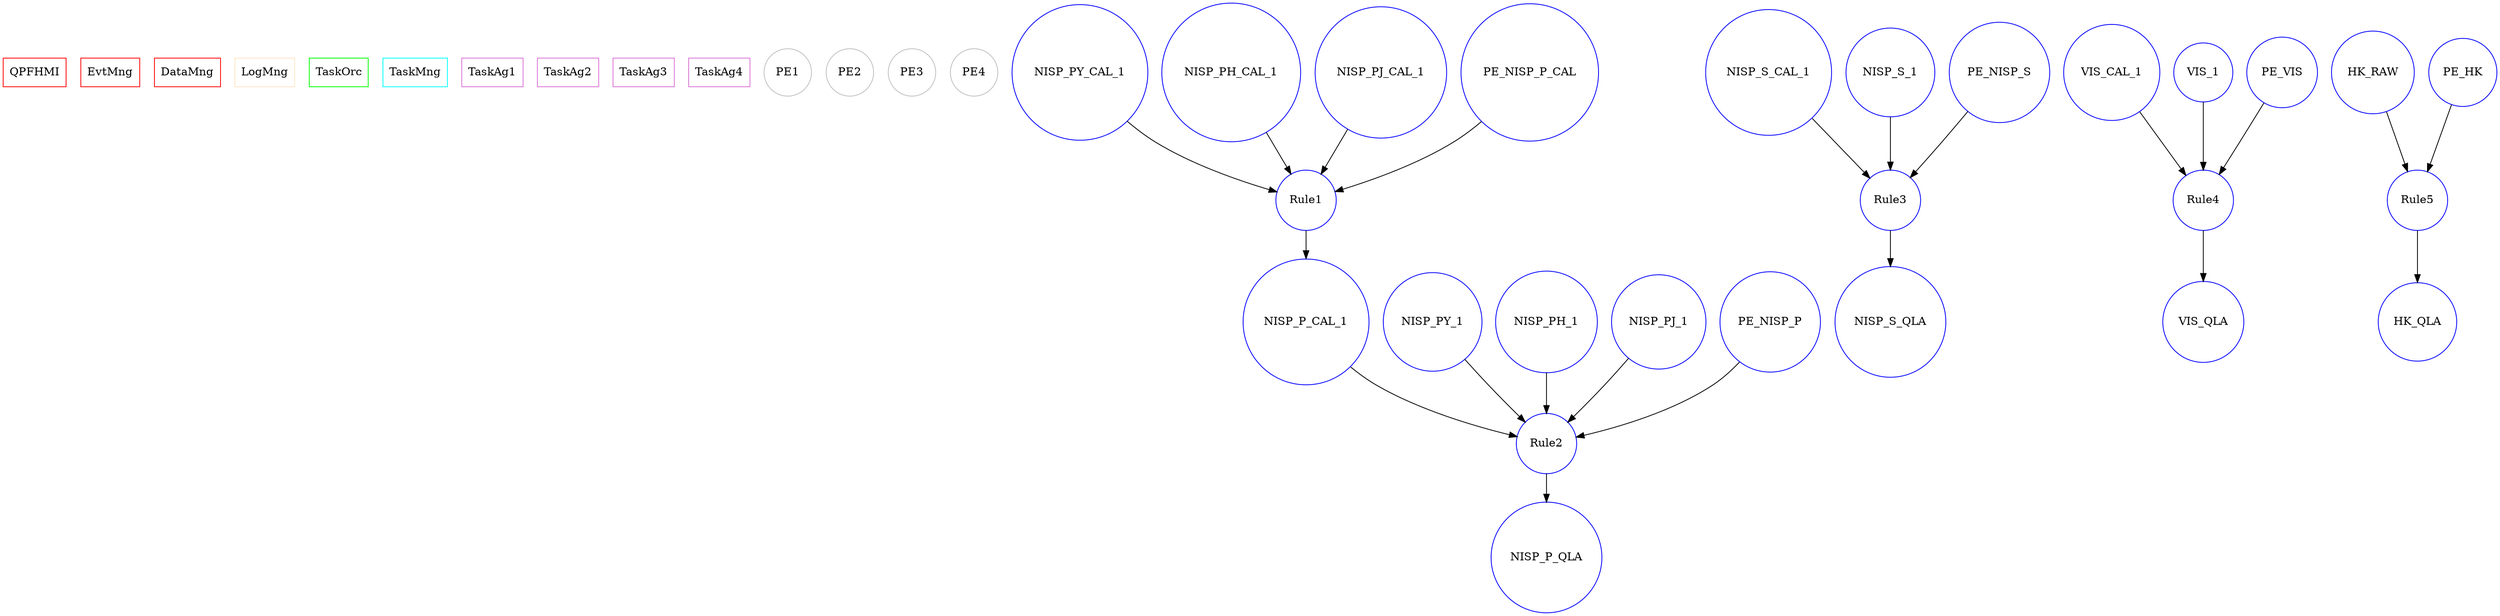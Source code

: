 digraph QPFtoy_rules {
//rankdir=LR;
size="60";

QPFHMI [shape = box, color = red];
EvtMng [shape = box, color = red];
DataMng [shape = box, color = red];
LogMng [shape = box, color = bisque];
TaskOrc [shape = box, color = green];
TaskMng [shape = box, color = cyan];
TaskAg1 [shape = box, color = orchid];
TaskAg2 [shape = box, color = orchid];
TaskAg3 [shape = box, color = orchid];
TaskAg4 [shape = box, color = orchid];
PE1 [shape = circle, color = grey];
PE2 [shape = circle, color = grey];
PE3 [shape = circle, color = grey];
PE4 [shape = circle, color = grey];

node [shape = circle, color = blue];


NISP_PY_CAL_1,NISP_PH_CAL_1,NISP_PJ_CAL_1,PE_NISP_P_CAL -> Rule1;
Rule1 -> NISP_P_CAL_1; 
NISP_P_CAL_1,NISP_PY_1,NISP_PH_1,NISP_PJ_1,PE_NISP_P -> Rule2;
Rule2 -> NISP_P_QLA; 
NISP_S_CAL_1,NISP_S_1,PE_NISP_S -> Rule3;
Rule3 -> NISP_S_QLA; 
VIS_CAL_1,VIS_1,PE_VIS -> Rule4;
Rule4 -> VIS_QLA; 
HK_RAW,PE_HK -> Rule5;
Rule5 -> HK_QLA; 

}
